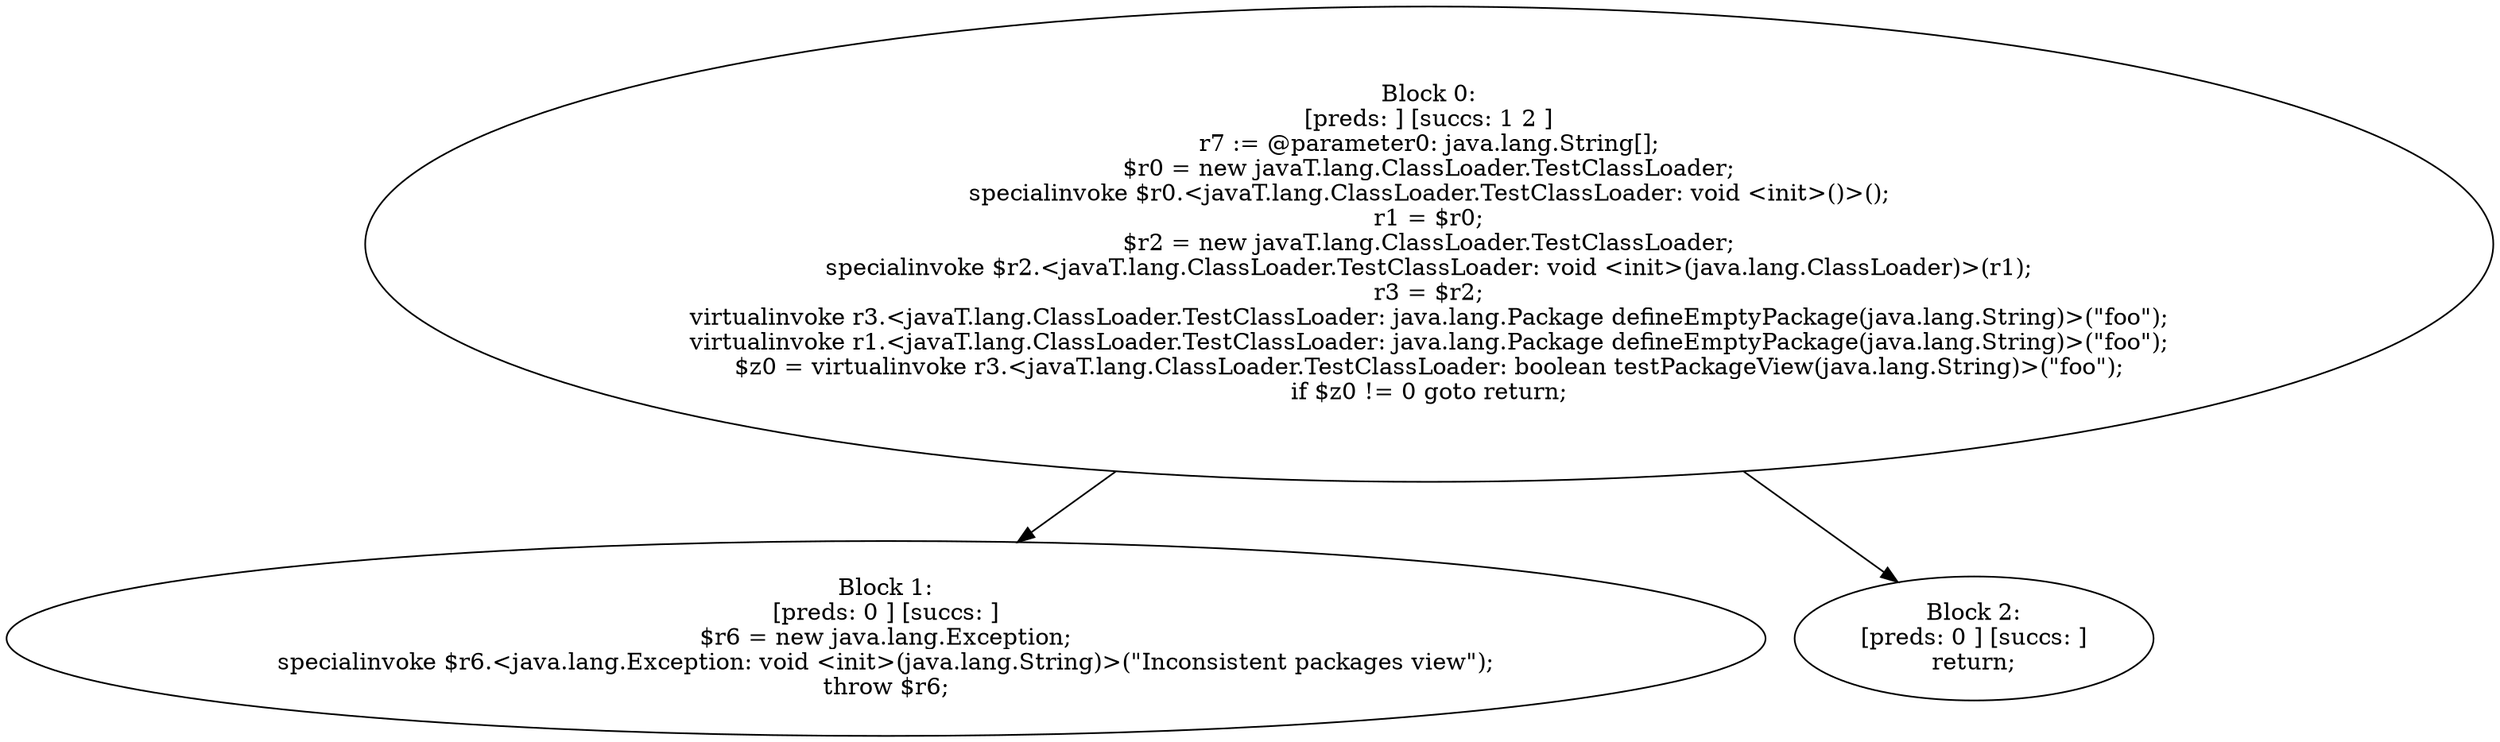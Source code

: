 digraph "unitGraph" {
    "Block 0:
[preds: ] [succs: 1 2 ]
r7 := @parameter0: java.lang.String[];
$r0 = new javaT.lang.ClassLoader.TestClassLoader;
specialinvoke $r0.<javaT.lang.ClassLoader.TestClassLoader: void <init>()>();
r1 = $r0;
$r2 = new javaT.lang.ClassLoader.TestClassLoader;
specialinvoke $r2.<javaT.lang.ClassLoader.TestClassLoader: void <init>(java.lang.ClassLoader)>(r1);
r3 = $r2;
virtualinvoke r3.<javaT.lang.ClassLoader.TestClassLoader: java.lang.Package defineEmptyPackage(java.lang.String)>(\"foo\");
virtualinvoke r1.<javaT.lang.ClassLoader.TestClassLoader: java.lang.Package defineEmptyPackage(java.lang.String)>(\"foo\");
$z0 = virtualinvoke r3.<javaT.lang.ClassLoader.TestClassLoader: boolean testPackageView(java.lang.String)>(\"foo\");
if $z0 != 0 goto return;
"
    "Block 1:
[preds: 0 ] [succs: ]
$r6 = new java.lang.Exception;
specialinvoke $r6.<java.lang.Exception: void <init>(java.lang.String)>(\"Inconsistent packages view\");
throw $r6;
"
    "Block 2:
[preds: 0 ] [succs: ]
return;
"
    "Block 0:
[preds: ] [succs: 1 2 ]
r7 := @parameter0: java.lang.String[];
$r0 = new javaT.lang.ClassLoader.TestClassLoader;
specialinvoke $r0.<javaT.lang.ClassLoader.TestClassLoader: void <init>()>();
r1 = $r0;
$r2 = new javaT.lang.ClassLoader.TestClassLoader;
specialinvoke $r2.<javaT.lang.ClassLoader.TestClassLoader: void <init>(java.lang.ClassLoader)>(r1);
r3 = $r2;
virtualinvoke r3.<javaT.lang.ClassLoader.TestClassLoader: java.lang.Package defineEmptyPackage(java.lang.String)>(\"foo\");
virtualinvoke r1.<javaT.lang.ClassLoader.TestClassLoader: java.lang.Package defineEmptyPackage(java.lang.String)>(\"foo\");
$z0 = virtualinvoke r3.<javaT.lang.ClassLoader.TestClassLoader: boolean testPackageView(java.lang.String)>(\"foo\");
if $z0 != 0 goto return;
"->"Block 1:
[preds: 0 ] [succs: ]
$r6 = new java.lang.Exception;
specialinvoke $r6.<java.lang.Exception: void <init>(java.lang.String)>(\"Inconsistent packages view\");
throw $r6;
";
    "Block 0:
[preds: ] [succs: 1 2 ]
r7 := @parameter0: java.lang.String[];
$r0 = new javaT.lang.ClassLoader.TestClassLoader;
specialinvoke $r0.<javaT.lang.ClassLoader.TestClassLoader: void <init>()>();
r1 = $r0;
$r2 = new javaT.lang.ClassLoader.TestClassLoader;
specialinvoke $r2.<javaT.lang.ClassLoader.TestClassLoader: void <init>(java.lang.ClassLoader)>(r1);
r3 = $r2;
virtualinvoke r3.<javaT.lang.ClassLoader.TestClassLoader: java.lang.Package defineEmptyPackage(java.lang.String)>(\"foo\");
virtualinvoke r1.<javaT.lang.ClassLoader.TestClassLoader: java.lang.Package defineEmptyPackage(java.lang.String)>(\"foo\");
$z0 = virtualinvoke r3.<javaT.lang.ClassLoader.TestClassLoader: boolean testPackageView(java.lang.String)>(\"foo\");
if $z0 != 0 goto return;
"->"Block 2:
[preds: 0 ] [succs: ]
return;
";
}
